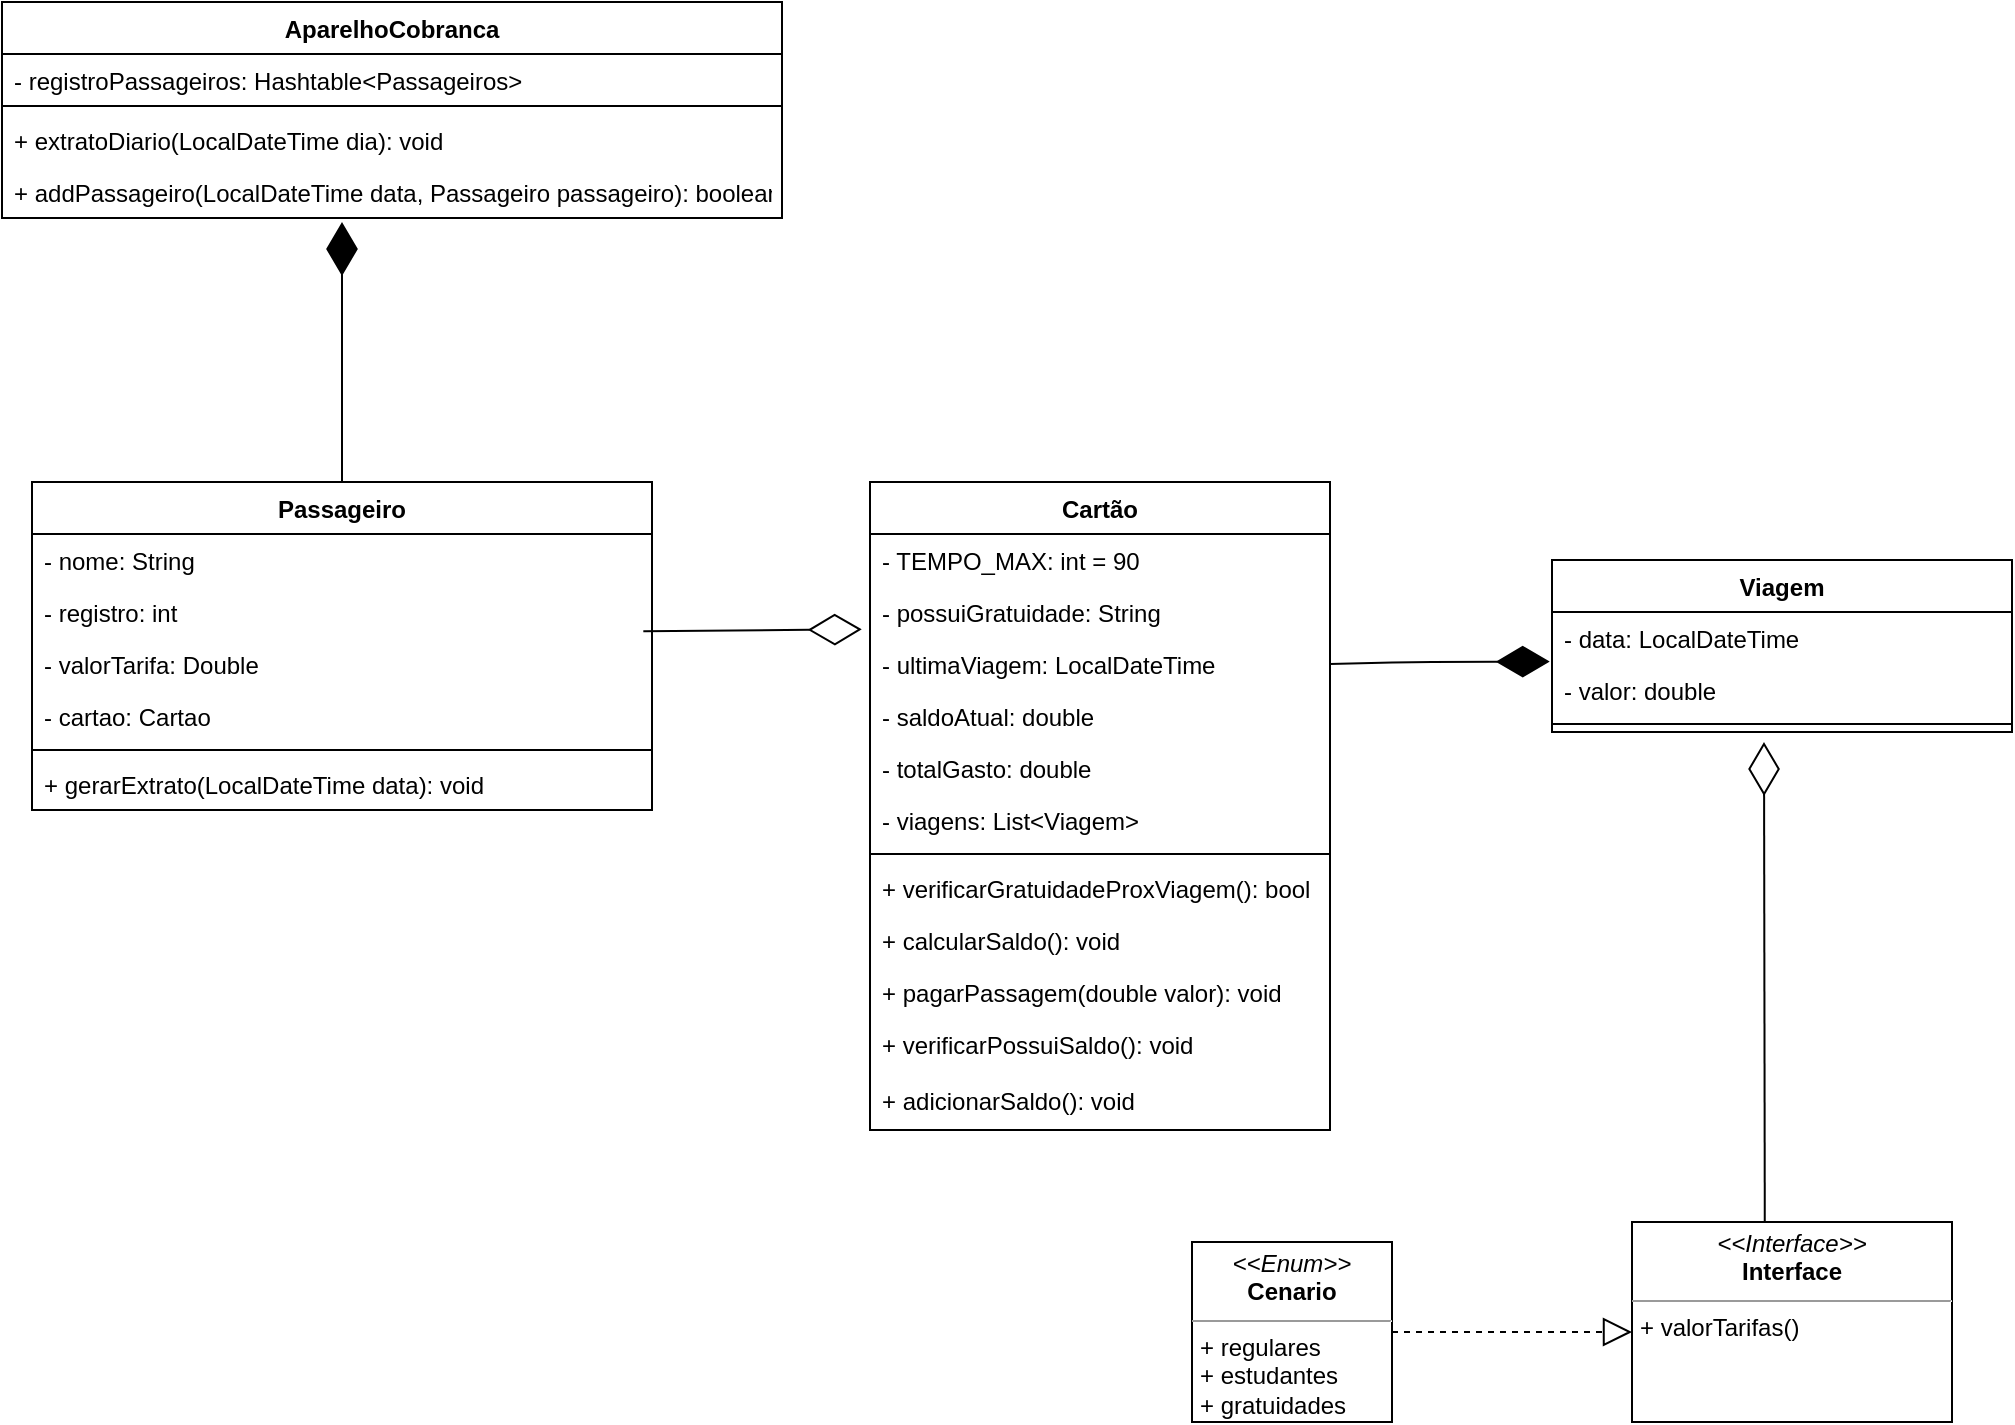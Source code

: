 <mxfile version="14.7.3" type="github">
  <diagram id="S391DlHNEnrHNwocjpw7" name="Page-1">
    <mxGraphModel dx="1476" dy="1061" grid="1" gridSize="10" guides="1" tooltips="1" connect="1" arrows="1" fold="1" page="1" pageScale="1" pageWidth="1169" pageHeight="827" math="0" shadow="0">
      <root>
        <mxCell id="0" />
        <mxCell id="1" parent="0" />
        <mxCell id="zmuwoWMwnxqD31HKkfrA-5" value="Passageiro" style="swimlane;fontStyle=1;align=center;verticalAlign=top;childLayout=stackLayout;horizontal=1;startSize=26;horizontalStack=0;resizeParent=1;resizeParentMax=0;resizeLast=0;collapsible=1;marginBottom=0;" vertex="1" parent="1">
          <mxGeometry x="520" y="280" width="310" height="164" as="geometry" />
        </mxCell>
        <mxCell id="zmuwoWMwnxqD31HKkfrA-6" value="- nome: String" style="text;strokeColor=none;fillColor=none;align=left;verticalAlign=top;spacingLeft=4;spacingRight=4;overflow=hidden;rotatable=0;points=[[0,0.5],[1,0.5]];portConstraint=eastwest;" vertex="1" parent="zmuwoWMwnxqD31HKkfrA-5">
          <mxGeometry y="26" width="310" height="26" as="geometry" />
        </mxCell>
        <mxCell id="zmuwoWMwnxqD31HKkfrA-26" value="- registro: int" style="text;strokeColor=none;fillColor=none;align=left;verticalAlign=top;spacingLeft=4;spacingRight=4;overflow=hidden;rotatable=0;points=[[0,0.5],[1,0.5]];portConstraint=eastwest;" vertex="1" parent="zmuwoWMwnxqD31HKkfrA-5">
          <mxGeometry y="52" width="310" height="26" as="geometry" />
        </mxCell>
        <mxCell id="zmuwoWMwnxqD31HKkfrA-35" value="- valorTarifa: Double" style="text;strokeColor=none;fillColor=none;align=left;verticalAlign=top;spacingLeft=4;spacingRight=4;overflow=hidden;rotatable=0;points=[[0,0.5],[1,0.5]];portConstraint=eastwest;" vertex="1" parent="zmuwoWMwnxqD31HKkfrA-5">
          <mxGeometry y="78" width="310" height="26" as="geometry" />
        </mxCell>
        <mxCell id="zmuwoWMwnxqD31HKkfrA-16" value="- cartao: Cartao" style="text;strokeColor=none;fillColor=none;align=left;verticalAlign=top;spacingLeft=4;spacingRight=4;overflow=hidden;rotatable=0;points=[[0,0.5],[1,0.5]];portConstraint=eastwest;" vertex="1" parent="zmuwoWMwnxqD31HKkfrA-5">
          <mxGeometry y="104" width="310" height="26" as="geometry" />
        </mxCell>
        <mxCell id="zmuwoWMwnxqD31HKkfrA-7" value="" style="line;strokeWidth=1;fillColor=none;align=left;verticalAlign=middle;spacingTop=-1;spacingLeft=3;spacingRight=3;rotatable=0;labelPosition=right;points=[];portConstraint=eastwest;" vertex="1" parent="zmuwoWMwnxqD31HKkfrA-5">
          <mxGeometry y="130" width="310" height="8" as="geometry" />
        </mxCell>
        <mxCell id="zmuwoWMwnxqD31HKkfrA-8" value="+ gerarExtrato(LocalDateTime data): void" style="text;strokeColor=none;fillColor=none;align=left;verticalAlign=top;spacingLeft=4;spacingRight=4;overflow=hidden;rotatable=0;points=[[0,0.5],[1,0.5]];portConstraint=eastwest;" vertex="1" parent="zmuwoWMwnxqD31HKkfrA-5">
          <mxGeometry y="138" width="310" height="26" as="geometry" />
        </mxCell>
        <mxCell id="zmuwoWMwnxqD31HKkfrA-9" value="Cartão" style="swimlane;fontStyle=1;align=center;verticalAlign=top;childLayout=stackLayout;horizontal=1;startSize=26;horizontalStack=0;resizeParent=1;resizeParentMax=0;resizeLast=0;collapsible=1;marginBottom=0;" vertex="1" parent="1">
          <mxGeometry x="939" y="280" width="230" height="324" as="geometry" />
        </mxCell>
        <mxCell id="zmuwoWMwnxqD31HKkfrA-10" value="- TEMPO_MAX: int = 90" style="text;strokeColor=none;fillColor=none;align=left;verticalAlign=top;spacingLeft=4;spacingRight=4;overflow=hidden;rotatable=0;points=[[0,0.5],[1,0.5]];portConstraint=eastwest;" vertex="1" parent="zmuwoWMwnxqD31HKkfrA-9">
          <mxGeometry y="26" width="230" height="26" as="geometry" />
        </mxCell>
        <mxCell id="zmuwoWMwnxqD31HKkfrA-20" value="- possuiGratuidade: String" style="text;strokeColor=none;fillColor=none;align=left;verticalAlign=top;spacingLeft=4;spacingRight=4;overflow=hidden;rotatable=0;points=[[0,0.5],[1,0.5]];portConstraint=eastwest;" vertex="1" parent="zmuwoWMwnxqD31HKkfrA-9">
          <mxGeometry y="52" width="230" height="26" as="geometry" />
        </mxCell>
        <mxCell id="zmuwoWMwnxqD31HKkfrA-28" value="- ultimaViagem: LocalDateTime" style="text;strokeColor=none;fillColor=none;align=left;verticalAlign=top;spacingLeft=4;spacingRight=4;overflow=hidden;rotatable=0;points=[[0,0.5],[1,0.5]];portConstraint=eastwest;" vertex="1" parent="zmuwoWMwnxqD31HKkfrA-9">
          <mxGeometry y="78" width="230" height="26" as="geometry" />
        </mxCell>
        <mxCell id="zmuwoWMwnxqD31HKkfrA-29" value="- saldoAtual: double" style="text;strokeColor=none;fillColor=none;align=left;verticalAlign=top;spacingLeft=4;spacingRight=4;overflow=hidden;rotatable=0;points=[[0,0.5],[1,0.5]];portConstraint=eastwest;" vertex="1" parent="zmuwoWMwnxqD31HKkfrA-9">
          <mxGeometry y="104" width="230" height="26" as="geometry" />
        </mxCell>
        <mxCell id="zmuwoWMwnxqD31HKkfrA-48" value="- totalGasto: double" style="text;strokeColor=none;fillColor=none;align=left;verticalAlign=top;spacingLeft=4;spacingRight=4;overflow=hidden;rotatable=0;points=[[0,0.5],[1,0.5]];portConstraint=eastwest;" vertex="1" parent="zmuwoWMwnxqD31HKkfrA-9">
          <mxGeometry y="130" width="230" height="26" as="geometry" />
        </mxCell>
        <mxCell id="zmuwoWMwnxqD31HKkfrA-140" value="- viagens: List&lt;Viagem&gt;" style="text;strokeColor=none;fillColor=none;align=left;verticalAlign=top;spacingLeft=4;spacingRight=4;overflow=hidden;rotatable=0;points=[[0,0.5],[1,0.5]];portConstraint=eastwest;" vertex="1" parent="zmuwoWMwnxqD31HKkfrA-9">
          <mxGeometry y="156" width="230" height="26" as="geometry" />
        </mxCell>
        <mxCell id="zmuwoWMwnxqD31HKkfrA-11" value="" style="line;strokeWidth=1;fillColor=none;align=left;verticalAlign=middle;spacingTop=-1;spacingLeft=3;spacingRight=3;rotatable=0;labelPosition=right;points=[];portConstraint=eastwest;" vertex="1" parent="zmuwoWMwnxqD31HKkfrA-9">
          <mxGeometry y="182" width="230" height="8" as="geometry" />
        </mxCell>
        <mxCell id="zmuwoWMwnxqD31HKkfrA-12" value="+ verificarGratuidadeProxViagem(): bool" style="text;strokeColor=none;fillColor=none;align=left;verticalAlign=top;spacingLeft=4;spacingRight=4;overflow=hidden;rotatable=0;points=[[0,0.5],[1,0.5]];portConstraint=eastwest;" vertex="1" parent="zmuwoWMwnxqD31HKkfrA-9">
          <mxGeometry y="190" width="230" height="26" as="geometry" />
        </mxCell>
        <mxCell id="zmuwoWMwnxqD31HKkfrA-41" value="+ calcularSaldo(): void" style="text;strokeColor=none;fillColor=none;align=left;verticalAlign=top;spacingLeft=4;spacingRight=4;overflow=hidden;rotatable=0;points=[[0,0.5],[1,0.5]];portConstraint=eastwest;" vertex="1" parent="zmuwoWMwnxqD31HKkfrA-9">
          <mxGeometry y="216" width="230" height="26" as="geometry" />
        </mxCell>
        <mxCell id="zmuwoWMwnxqD31HKkfrA-50" value="+ pagarPassagem(double valor): void" style="text;strokeColor=none;fillColor=none;align=left;verticalAlign=top;spacingLeft=4;spacingRight=4;overflow=hidden;rotatable=0;points=[[0,0.5],[1,0.5]];portConstraint=eastwest;" vertex="1" parent="zmuwoWMwnxqD31HKkfrA-9">
          <mxGeometry y="242" width="230" height="26" as="geometry" />
        </mxCell>
        <mxCell id="zmuwoWMwnxqD31HKkfrA-51" value="+ verificarPossuiSaldo(): void" style="text;strokeColor=none;fillColor=none;align=left;verticalAlign=top;spacingLeft=4;spacingRight=4;overflow=hidden;rotatable=0;points=[[0,0.5],[1,0.5]];portConstraint=eastwest;" vertex="1" parent="zmuwoWMwnxqD31HKkfrA-9">
          <mxGeometry y="268" width="230" height="28" as="geometry" />
        </mxCell>
        <mxCell id="zmuwoWMwnxqD31HKkfrA-154" value="+ adicionarSaldo(): void" style="text;strokeColor=none;fillColor=none;align=left;verticalAlign=top;spacingLeft=4;spacingRight=4;overflow=hidden;rotatable=0;points=[[0,0.5],[1,0.5]];portConstraint=eastwest;" vertex="1" parent="zmuwoWMwnxqD31HKkfrA-9">
          <mxGeometry y="296" width="230" height="28" as="geometry" />
        </mxCell>
        <mxCell id="zmuwoWMwnxqD31HKkfrA-14" value="&lt;p style=&quot;margin: 0px ; margin-top: 4px ; text-align: center&quot;&gt;&lt;i&gt;&amp;lt;&amp;lt;Enum&amp;gt;&amp;gt;&lt;/i&gt;&lt;br&gt;&lt;b&gt;Cenario&lt;/b&gt;&lt;/p&gt;&lt;hr size=&quot;1&quot;&gt;&lt;p style=&quot;margin: 0px ; margin-left: 4px&quot;&gt;+ regulares&lt;/p&gt;&lt;p style=&quot;margin: 0px ; margin-left: 4px&quot;&gt;+ estudantes&lt;/p&gt;&lt;p style=&quot;margin: 0px ; margin-left: 4px&quot;&gt;+ gratuidades&lt;/p&gt;&lt;p style=&quot;margin: 0px ; margin-left: 4px&quot;&gt;&lt;br&gt;&lt;/p&gt;" style="verticalAlign=top;align=left;overflow=fill;fontSize=12;fontFamily=Helvetica;html=1;" vertex="1" parent="1">
          <mxGeometry x="1100" y="660" width="100" height="90" as="geometry" />
        </mxCell>
        <mxCell id="zmuwoWMwnxqD31HKkfrA-27" value="&lt;p style=&quot;margin: 0px ; margin-top: 4px ; text-align: center&quot;&gt;&lt;i&gt;&amp;lt;&amp;lt;Interface&amp;gt;&amp;gt;&lt;/i&gt;&lt;br&gt;&lt;b&gt;Interface&lt;/b&gt;&lt;/p&gt;&lt;hr size=&quot;1&quot;&gt;&lt;p style=&quot;margin: 0px ; margin-left: 4px&quot;&gt;+ valorTarifas()&lt;/p&gt;" style="verticalAlign=top;align=left;overflow=fill;fontSize=12;fontFamily=Helvetica;html=1;" vertex="1" parent="1">
          <mxGeometry x="1320" y="650" width="160" height="100" as="geometry" />
        </mxCell>
        <mxCell id="zmuwoWMwnxqD31HKkfrA-33" value="" style="endArrow=block;dashed=1;endFill=0;endSize=12;html=1;exitX=1;exitY=0.5;exitDx=0;exitDy=0;entryX=0;entryY=0.55;entryDx=0;entryDy=0;entryPerimeter=0;" edge="1" parent="1" source="zmuwoWMwnxqD31HKkfrA-14" target="zmuwoWMwnxqD31HKkfrA-27">
          <mxGeometry width="160" relative="1" as="geometry">
            <mxPoint x="1470" y="500" as="sourcePoint" />
            <mxPoint x="1630" y="500" as="targetPoint" />
          </mxGeometry>
        </mxCell>
        <mxCell id="zmuwoWMwnxqD31HKkfrA-34" value="" style="endArrow=diamondThin;endFill=0;endSize=24;html=1;strokeColor=#000000;exitX=0.415;exitY=0.005;exitDx=0;exitDy=0;exitPerimeter=0;" edge="1" parent="1" source="zmuwoWMwnxqD31HKkfrA-27">
          <mxGeometry width="160" relative="1" as="geometry">
            <mxPoint x="1470" y="480" as="sourcePoint" />
            <mxPoint x="1386" y="410" as="targetPoint" />
          </mxGeometry>
        </mxCell>
        <mxCell id="zmuwoWMwnxqD31HKkfrA-36" value="" style="endArrow=diamondThin;endFill=0;endSize=24;html=1;strokeColor=#000000;exitX=0.986;exitY=-0.128;exitDx=0;exitDy=0;entryX=-0.018;entryY=0.834;entryDx=0;entryDy=0;entryPerimeter=0;exitPerimeter=0;" edge="1" parent="1" source="zmuwoWMwnxqD31HKkfrA-35" target="zmuwoWMwnxqD31HKkfrA-20">
          <mxGeometry width="160" relative="1" as="geometry">
            <mxPoint x="695" y="560" as="sourcePoint" />
            <mxPoint x="695" y="470" as="targetPoint" />
          </mxGeometry>
        </mxCell>
        <mxCell id="zmuwoWMwnxqD31HKkfrA-52" value="AparelhoCobranca" style="swimlane;fontStyle=1;align=center;verticalAlign=top;childLayout=stackLayout;horizontal=1;startSize=26;horizontalStack=0;resizeParent=1;resizeParentMax=0;resizeLast=0;collapsible=1;marginBottom=0;" vertex="1" parent="1">
          <mxGeometry x="505" y="40" width="390" height="108" as="geometry" />
        </mxCell>
        <mxCell id="zmuwoWMwnxqD31HKkfrA-53" value="- registroPassageiros: Hashtable&lt;Passageiros&gt;" style="text;strokeColor=none;fillColor=none;align=left;verticalAlign=top;spacingLeft=4;spacingRight=4;overflow=hidden;rotatable=0;points=[[0,0.5],[1,0.5]];portConstraint=eastwest;" vertex="1" parent="zmuwoWMwnxqD31HKkfrA-52">
          <mxGeometry y="26" width="390" height="22" as="geometry" />
        </mxCell>
        <mxCell id="zmuwoWMwnxqD31HKkfrA-54" value="" style="line;strokeWidth=1;fillColor=none;align=left;verticalAlign=middle;spacingTop=-1;spacingLeft=3;spacingRight=3;rotatable=0;labelPosition=right;points=[];portConstraint=eastwest;" vertex="1" parent="zmuwoWMwnxqD31HKkfrA-52">
          <mxGeometry y="48" width="390" height="8" as="geometry" />
        </mxCell>
        <mxCell id="zmuwoWMwnxqD31HKkfrA-55" value="+ extratoDiario(LocalDateTime dia): void" style="text;strokeColor=none;fillColor=none;align=left;verticalAlign=top;spacingLeft=4;spacingRight=4;overflow=hidden;rotatable=0;points=[[0,0.5],[1,0.5]];portConstraint=eastwest;" vertex="1" parent="zmuwoWMwnxqD31HKkfrA-52">
          <mxGeometry y="56" width="390" height="26" as="geometry" />
        </mxCell>
        <mxCell id="zmuwoWMwnxqD31HKkfrA-56" value="+ addPassageiro(LocalDateTime data, Passageiro passageiro): boolean" style="text;strokeColor=none;fillColor=none;align=left;verticalAlign=top;spacingLeft=4;spacingRight=4;overflow=hidden;rotatable=0;points=[[0,0.5],[1,0.5]];portConstraint=eastwest;" vertex="1" parent="zmuwoWMwnxqD31HKkfrA-52">
          <mxGeometry y="82" width="390" height="26" as="geometry" />
        </mxCell>
        <mxCell id="zmuwoWMwnxqD31HKkfrA-57" value="" style="endArrow=diamondThin;endFill=1;endSize=24;html=1;strokeColor=#000000;exitX=0.5;exitY=0;exitDx=0;exitDy=0;" edge="1" parent="1" source="zmuwoWMwnxqD31HKkfrA-5">
          <mxGeometry width="160" relative="1" as="geometry">
            <mxPoint x="1045" y="610" as="sourcePoint" />
            <mxPoint x="675" y="150" as="targetPoint" />
          </mxGeometry>
        </mxCell>
        <mxCell id="zmuwoWMwnxqD31HKkfrA-128" value="Viagem" style="swimlane;fontStyle=1;align=center;verticalAlign=top;childLayout=stackLayout;horizontal=1;startSize=26;horizontalStack=0;resizeParent=1;resizeParentMax=0;resizeLast=0;collapsible=1;marginBottom=0;" vertex="1" parent="1">
          <mxGeometry x="1280" y="319" width="230" height="86" as="geometry" />
        </mxCell>
        <mxCell id="zmuwoWMwnxqD31HKkfrA-129" value="- data: LocalDateTime" style="text;strokeColor=none;fillColor=none;align=left;verticalAlign=top;spacingLeft=4;spacingRight=4;overflow=hidden;rotatable=0;points=[[0,0.5],[1,0.5]];portConstraint=eastwest;" vertex="1" parent="zmuwoWMwnxqD31HKkfrA-128">
          <mxGeometry y="26" width="230" height="26" as="geometry" />
        </mxCell>
        <mxCell id="zmuwoWMwnxqD31HKkfrA-130" value="- valor: double" style="text;strokeColor=none;fillColor=none;align=left;verticalAlign=top;spacingLeft=4;spacingRight=4;overflow=hidden;rotatable=0;points=[[0,0.5],[1,0.5]];portConstraint=eastwest;" vertex="1" parent="zmuwoWMwnxqD31HKkfrA-128">
          <mxGeometry y="52" width="230" height="26" as="geometry" />
        </mxCell>
        <mxCell id="zmuwoWMwnxqD31HKkfrA-134" value="" style="line;strokeWidth=1;fillColor=none;align=left;verticalAlign=middle;spacingTop=-1;spacingLeft=3;spacingRight=3;rotatable=0;labelPosition=right;points=[];portConstraint=eastwest;" vertex="1" parent="zmuwoWMwnxqD31HKkfrA-128">
          <mxGeometry y="78" width="230" height="8" as="geometry" />
        </mxCell>
        <mxCell id="zmuwoWMwnxqD31HKkfrA-141" value="" style="endArrow=diamondThin;endFill=1;endSize=24;html=1;exitX=1;exitY=0.5;exitDx=0;exitDy=0;entryX=-0.005;entryY=-0.047;entryDx=0;entryDy=0;entryPerimeter=0;" edge="1" parent="1" source="zmuwoWMwnxqD31HKkfrA-28" target="zmuwoWMwnxqD31HKkfrA-130">
          <mxGeometry width="160" relative="1" as="geometry">
            <mxPoint x="835.66" y="364.672" as="sourcePoint" />
            <mxPoint x="1280" y="410" as="targetPoint" />
            <Array as="points">
              <mxPoint x="1210" y="370" />
            </Array>
          </mxGeometry>
        </mxCell>
      </root>
    </mxGraphModel>
  </diagram>
</mxfile>
